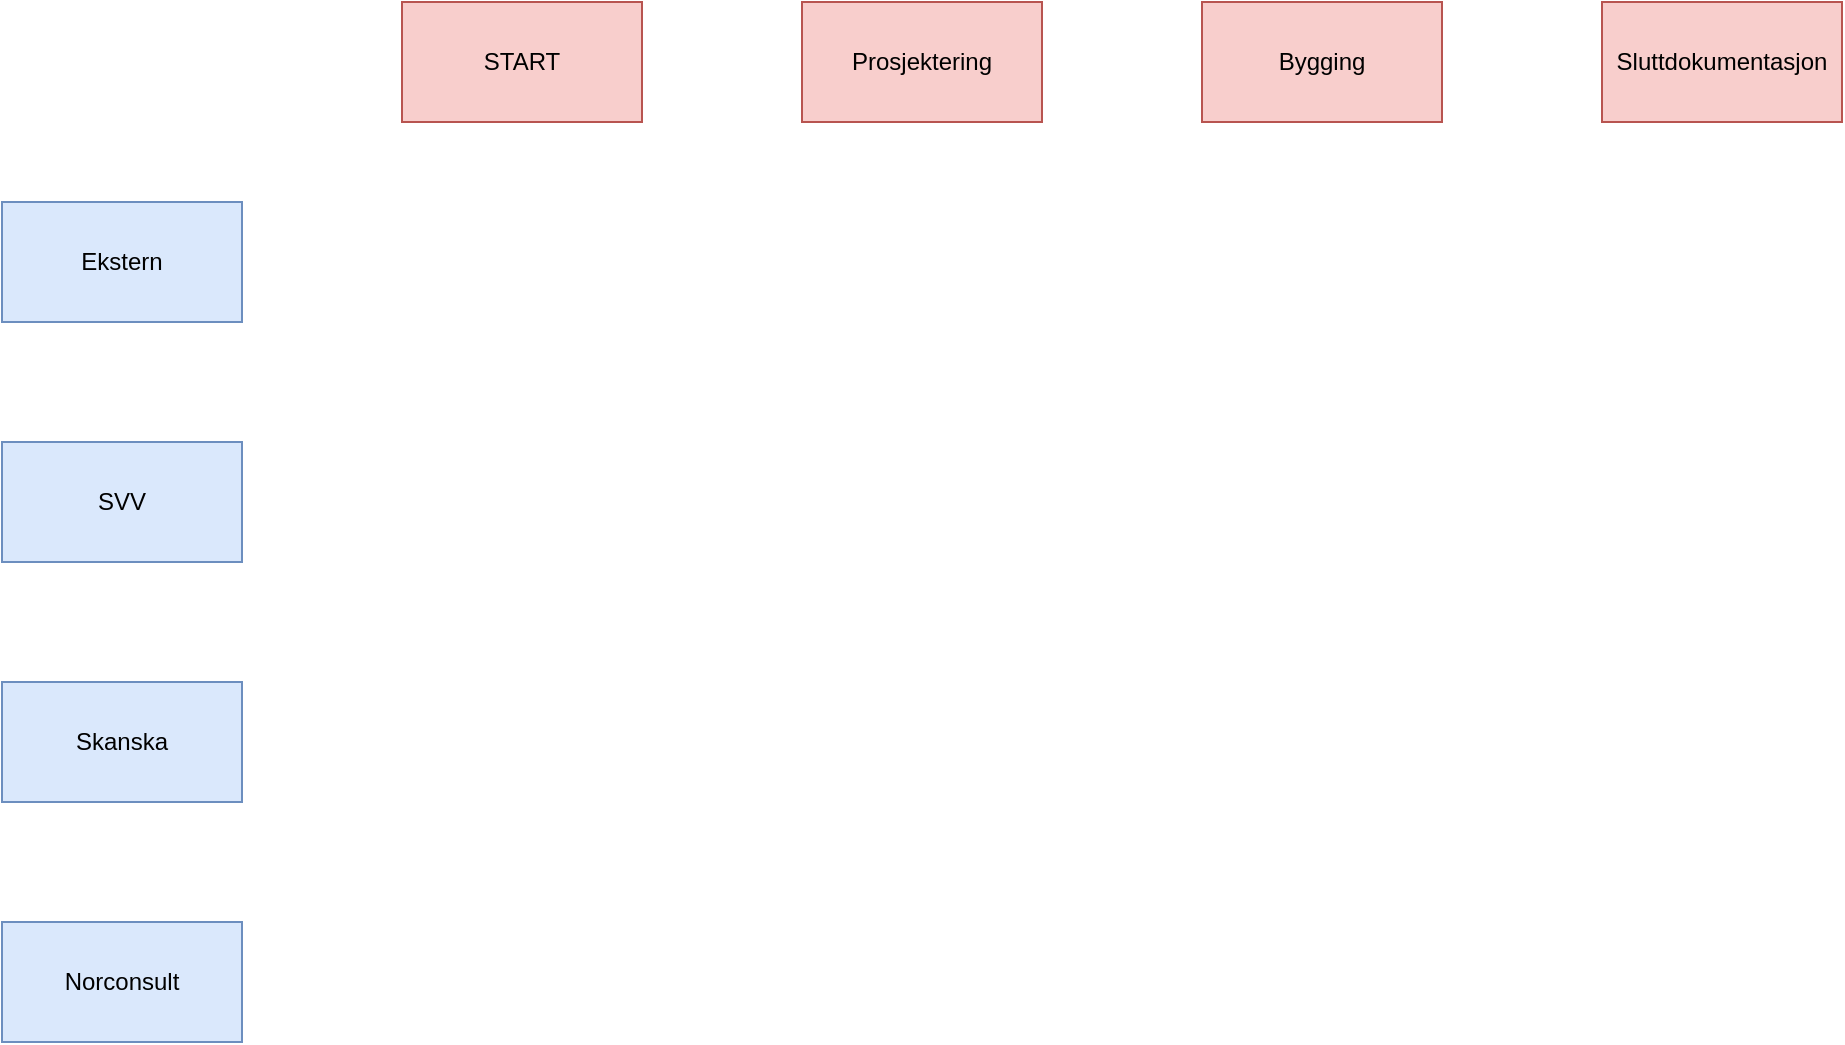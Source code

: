 <mxfile version="20.4.0" type="github" pages="10">
  <diagram id="Ruo-tTKNBb44V_dFxZur" name="Møte_2023-06-21">
    <mxGraphModel dx="1564" dy="2618" grid="1" gridSize="10" guides="1" tooltips="1" connect="1" arrows="1" fold="1" page="1" pageScale="1" pageWidth="827" pageHeight="1169" math="0" shadow="0">
      <root>
        <mxCell id="0" />
        <mxCell id="1" parent="0" />
        <mxCell id="DFwxCzpdshbgjMI3UpVI-1" value="Ekstern" style="rounded=0;whiteSpace=wrap;html=1;fillColor=#dae8fc;strokeColor=#6c8ebf;" vertex="1" parent="1">
          <mxGeometry x="80" y="160" width="120" height="60" as="geometry" />
        </mxCell>
        <mxCell id="DFwxCzpdshbgjMI3UpVI-2" value="SVV" style="rounded=0;whiteSpace=wrap;html=1;fillColor=#dae8fc;strokeColor=#6c8ebf;" vertex="1" parent="1">
          <mxGeometry x="80" y="280" width="120" height="60" as="geometry" />
        </mxCell>
        <mxCell id="DFwxCzpdshbgjMI3UpVI-3" value="Skanska" style="rounded=0;whiteSpace=wrap;html=1;fillColor=#dae8fc;strokeColor=#6c8ebf;" vertex="1" parent="1">
          <mxGeometry x="80" y="400" width="120" height="60" as="geometry" />
        </mxCell>
        <mxCell id="DFwxCzpdshbgjMI3UpVI-4" value="Norconsult" style="rounded=0;whiteSpace=wrap;html=1;fillColor=#dae8fc;strokeColor=#6c8ebf;" vertex="1" parent="1">
          <mxGeometry x="80" y="520" width="120" height="60" as="geometry" />
        </mxCell>
        <mxCell id="DFwxCzpdshbgjMI3UpVI-5" value="&lt;font color=&quot;#000000&quot;&gt;START&lt;/font&gt;" style="rounded=0;whiteSpace=wrap;html=1;fillColor=#f8cecc;strokeColor=#b85450;" vertex="1" parent="1">
          <mxGeometry x="280" y="60" width="120" height="60" as="geometry" />
        </mxCell>
        <mxCell id="DFwxCzpdshbgjMI3UpVI-6" value="&lt;font color=&quot;#000000&quot;&gt;Prosjektering&lt;/font&gt;" style="rounded=0;whiteSpace=wrap;html=1;fillColor=#f8cecc;strokeColor=#b85450;" vertex="1" parent="1">
          <mxGeometry x="480" y="60" width="120" height="60" as="geometry" />
        </mxCell>
        <mxCell id="DFwxCzpdshbgjMI3UpVI-7" value="&lt;font color=&quot;#000000&quot;&gt;Bygging&lt;/font&gt;" style="rounded=0;whiteSpace=wrap;html=1;fillColor=#f8cecc;strokeColor=#b85450;" vertex="1" parent="1">
          <mxGeometry x="680" y="60" width="120" height="60" as="geometry" />
        </mxCell>
        <mxCell id="DFwxCzpdshbgjMI3UpVI-8" value="&lt;font color=&quot;#000000&quot;&gt;Sluttdokumentasjon&lt;/font&gt;" style="rounded=0;whiteSpace=wrap;html=1;fillColor=#f8cecc;strokeColor=#b85450;" vertex="1" parent="1">
          <mxGeometry x="880" y="60" width="120" height="60" as="geometry" />
        </mxCell>
      </root>
    </mxGraphModel>
  </diagram>
  <diagram id="U85Tl0zGOLjwVDSW-sKf" name="PPM_Objekt">
    <mxGraphModel dx="2889" dy="5990" grid="1" gridSize="10" guides="1" tooltips="1" connect="1" arrows="1" fold="1" page="1" pageScale="1" pageWidth="827" pageHeight="1169" math="0" shadow="0">
      <root>
        <mxCell id="0" />
        <mxCell id="1" parent="0" />
        <mxCell id="9NSvMrOstXk4iF05Gr3z-11" value="Norconsult" style="swimlane;horizontal=0;whiteSpace=wrap;html=1;" parent="1" vertex="1">
          <mxGeometry x="-790" y="220" width="11890" height="1280" as="geometry" />
        </mxCell>
        <mxCell id="SJrA-TtuDRkzt01EFISS-26" value="Ansvarlig Fag" style="swimlane;horizontal=0;whiteSpace=wrap;html=1;" parent="9NSvMrOstXk4iF05Gr3z-11" vertex="1">
          <mxGeometry x="40" y="710" width="10820" height="330" as="geometry" />
        </mxCell>
        <mxCell id="9NSvMrOstXk4iF05Gr3z-5" value="" style="ellipse;whiteSpace=wrap;html=1;fillColor=#d5e8d4;gradientColor=#97d077;strokeColor=#82b366;" parent="SJrA-TtuDRkzt01EFISS-26" vertex="1">
          <mxGeometry x="63" y="90" width="40" height="40" as="geometry" />
        </mxCell>
        <mxCell id="SJrA-TtuDRkzt01EFISS-34" value="" style="rounded=0;whiteSpace=wrap;html=1;fillColor=#dae8fc;strokeColor=#6c8ebf;" parent="SJrA-TtuDRkzt01EFISS-26" vertex="1">
          <mxGeometry x="150" y="80" width="120" height="60" as="geometry" />
        </mxCell>
        <mxCell id="SJrA-TtuDRkzt01EFISS-39" style="edgeStyle=orthogonalEdgeStyle;rounded=0;orthogonalLoop=1;jettySize=auto;html=1;entryX=0;entryY=0.5;entryDx=0;entryDy=0;" parent="SJrA-TtuDRkzt01EFISS-26" source="SJrA-TtuDRkzt01EFISS-36" target="SJrA-TtuDRkzt01EFISS-37" edge="1">
          <mxGeometry relative="1" as="geometry" />
        </mxCell>
        <mxCell id="SJrA-TtuDRkzt01EFISS-40" value="JA" style="edgeLabel;html=1;align=center;verticalAlign=middle;resizable=0;points=[];" parent="SJrA-TtuDRkzt01EFISS-39" vertex="1" connectable="0">
          <mxGeometry x="-0.248" y="1" relative="1" as="geometry">
            <mxPoint as="offset" />
          </mxGeometry>
        </mxCell>
        <mxCell id="SJrA-TtuDRkzt01EFISS-36" value="&lt;font style=&quot;font-size: 10px;&quot;&gt;Etablert&lt;br&gt;konsept?&lt;/font&gt;" style="rhombus;whiteSpace=wrap;html=1;fillColor=#ffe6cc;strokeColor=#d79b00;" parent="SJrA-TtuDRkzt01EFISS-26" vertex="1">
          <mxGeometry x="370" y="70" width="80" height="80" as="geometry" />
        </mxCell>
        <mxCell id="SJrA-TtuDRkzt01EFISS-37" value="" style="rounded=0;whiteSpace=wrap;html=1;fillColor=#dae8fc;strokeColor=#6c8ebf;" parent="SJrA-TtuDRkzt01EFISS-26" vertex="1">
          <mxGeometry x="530" y="80" width="120" height="60" as="geometry" />
        </mxCell>
        <mxCell id="SJrA-TtuDRkzt01EFISS-46" style="edgeStyle=orthogonalEdgeStyle;rounded=0;orthogonalLoop=1;jettySize=auto;html=1;entryX=0;entryY=0.5;entryDx=0;entryDy=0;" parent="SJrA-TtuDRkzt01EFISS-26" source="SJrA-TtuDRkzt01EFISS-41" target="SJrA-TtuDRkzt01EFISS-45" edge="1">
          <mxGeometry relative="1" as="geometry" />
        </mxCell>
        <mxCell id="SJrA-TtuDRkzt01EFISS-57" value="JA" style="edgeLabel;html=1;align=center;verticalAlign=middle;resizable=0;points=[];" parent="SJrA-TtuDRkzt01EFISS-46" vertex="1" connectable="0">
          <mxGeometry x="-0.112" y="2" relative="1" as="geometry">
            <mxPoint x="-8" y="2" as="offset" />
          </mxGeometry>
        </mxCell>
        <mxCell id="SJrA-TtuDRkzt01EFISS-52" style="edgeStyle=orthogonalEdgeStyle;rounded=0;orthogonalLoop=1;jettySize=auto;html=1;entryX=0.5;entryY=1;entryDx=0;entryDy=0;" parent="SJrA-TtuDRkzt01EFISS-26" source="SJrA-TtuDRkzt01EFISS-41" target="SJrA-TtuDRkzt01EFISS-48" edge="1">
          <mxGeometry relative="1" as="geometry">
            <Array as="points">
              <mxPoint x="1350" y="210" />
              <mxPoint x="780" y="210" />
            </Array>
          </mxGeometry>
        </mxCell>
        <mxCell id="SJrA-TtuDRkzt01EFISS-53" value="NEI" style="edgeLabel;html=1;align=center;verticalAlign=middle;resizable=0;points=[];" parent="SJrA-TtuDRkzt01EFISS-52" vertex="1" connectable="0">
          <mxGeometry x="-0.73" y="-4" relative="1" as="geometry">
            <mxPoint x="35" y="-46" as="offset" />
          </mxGeometry>
        </mxCell>
        <mxCell id="SJrA-TtuDRkzt01EFISS-41" value="&lt;font style=&quot;font-size: 10px;&quot;&gt;Egenkontroll OK?&lt;/font&gt;" style="rhombus;whiteSpace=wrap;html=1;fillColor=#ffe6cc;strokeColor=#d79b00;" parent="SJrA-TtuDRkzt01EFISS-26" vertex="1">
          <mxGeometry x="1310" y="70" width="80" height="80" as="geometry" />
        </mxCell>
        <mxCell id="SJrA-TtuDRkzt01EFISS-54" style="edgeStyle=orthogonalEdgeStyle;rounded=0;orthogonalLoop=1;jettySize=auto;html=1;entryX=0.5;entryY=1;entryDx=0;entryDy=0;" parent="SJrA-TtuDRkzt01EFISS-26" source="SJrA-TtuDRkzt01EFISS-42" target="SJrA-TtuDRkzt01EFISS-48" edge="1">
          <mxGeometry relative="1" as="geometry">
            <Array as="points">
              <mxPoint x="1620" y="210" />
              <mxPoint x="780" y="210" />
            </Array>
          </mxGeometry>
        </mxCell>
        <mxCell id="SJrA-TtuDRkzt01EFISS-56" value="NEI" style="edgeLabel;html=1;align=center;verticalAlign=middle;resizable=0;points=[];" parent="SJrA-TtuDRkzt01EFISS-54" vertex="1" connectable="0">
          <mxGeometry x="-0.965" y="-2" relative="1" as="geometry">
            <mxPoint x="2" y="-7" as="offset" />
          </mxGeometry>
        </mxCell>
        <mxCell id="SJrA-TtuDRkzt01EFISS-184" style="edgeStyle=orthogonalEdgeStyle;rounded=0;orthogonalLoop=1;jettySize=auto;html=1;entryX=0;entryY=0.5;entryDx=0;entryDy=0;" parent="SJrA-TtuDRkzt01EFISS-26" source="SJrA-TtuDRkzt01EFISS-42" target="SJrA-TtuDRkzt01EFISS-174" edge="1">
          <mxGeometry relative="1" as="geometry">
            <mxPoint x="1770" y="190" as="targetPoint" />
            <Array as="points">
              <mxPoint x="1790" y="110" />
              <mxPoint x="1790" y="110" />
            </Array>
          </mxGeometry>
        </mxCell>
        <mxCell id="SJrA-TtuDRkzt01EFISS-42" value="&lt;font style=&quot;font-size: 10px;&quot;&gt;Fagkontroll&lt;br&gt;OK?&lt;/font&gt;" style="rhombus;whiteSpace=wrap;html=1;fillColor=#ffe6cc;strokeColor=#d79b00;" parent="SJrA-TtuDRkzt01EFISS-26" vertex="1">
          <mxGeometry x="1580" y="70" width="80" height="80" as="geometry" />
        </mxCell>
        <mxCell id="SJrA-TtuDRkzt01EFISS-44" style="edgeStyle=orthogonalEdgeStyle;rounded=0;orthogonalLoop=1;jettySize=auto;html=1;entryX=0;entryY=0.5;entryDx=0;entryDy=0;" parent="SJrA-TtuDRkzt01EFISS-26" source="SJrA-TtuDRkzt01EFISS-43" target="SJrA-TtuDRkzt01EFISS-41" edge="1">
          <mxGeometry relative="1" as="geometry" />
        </mxCell>
        <mxCell id="SJrA-TtuDRkzt01EFISS-47" value="" style="edgeStyle=orthogonalEdgeStyle;rounded=0;orthogonalLoop=1;jettySize=auto;html=1;" parent="SJrA-TtuDRkzt01EFISS-26" source="SJrA-TtuDRkzt01EFISS-45" target="SJrA-TtuDRkzt01EFISS-42" edge="1">
          <mxGeometry relative="1" as="geometry" />
        </mxCell>
        <mxCell id="SJrA-TtuDRkzt01EFISS-50" value="" style="edgeStyle=orthogonalEdgeStyle;rounded=0;orthogonalLoop=1;jettySize=auto;html=1;" parent="SJrA-TtuDRkzt01EFISS-26" source="SJrA-TtuDRkzt01EFISS-48" target="SJrA-TtuDRkzt01EFISS-49" edge="1">
          <mxGeometry relative="1" as="geometry" />
        </mxCell>
        <mxCell id="SJrA-TtuDRkzt01EFISS-48" value="" style="rounded=0;whiteSpace=wrap;html=1;fillColor=#dae8fc;strokeColor=#6c8ebf;" parent="SJrA-TtuDRkzt01EFISS-26" vertex="1">
          <mxGeometry x="720" y="80" width="120" height="60" as="geometry" />
        </mxCell>
        <mxCell id="SJrA-TtuDRkzt01EFISS-51" value="" style="edgeStyle=orthogonalEdgeStyle;rounded=0;orthogonalLoop=1;jettySize=auto;html=1;" parent="SJrA-TtuDRkzt01EFISS-26" source="SJrA-TtuDRkzt01EFISS-49" target="SJrA-TtuDRkzt01EFISS-43" edge="1">
          <mxGeometry relative="1" as="geometry" />
        </mxCell>
        <mxCell id="SJrA-TtuDRkzt01EFISS-59" value="JA" style="edgeLabel;html=1;align=center;verticalAlign=middle;resizable=0;points=[];" parent="SJrA-TtuDRkzt01EFISS-51" vertex="1" connectable="0">
          <mxGeometry x="-0.295" y="1" relative="1" as="geometry">
            <mxPoint x="-25" y="1" as="offset" />
          </mxGeometry>
        </mxCell>
        <mxCell id="SJrA-TtuDRkzt01EFISS-49" value="&lt;font style=&quot;font-size: 10px;&quot;&gt;Prosjektering/&lt;br&gt;dokumentering&amp;nbsp;&lt;br&gt;ferdig?&lt;/font&gt;" style="rhombus;whiteSpace=wrap;html=1;fillColor=#ffe6cc;strokeColor=#d79b00;" parent="SJrA-TtuDRkzt01EFISS-26" vertex="1">
          <mxGeometry x="940" y="60" width="110" height="100" as="geometry" />
        </mxCell>
        <mxCell id="SJrA-TtuDRkzt01EFISS-114" value="" style="group" parent="SJrA-TtuDRkzt01EFISS-26" vertex="1" connectable="0">
          <mxGeometry x="1150" y="80" width="120" height="80" as="geometry" />
        </mxCell>
        <mxCell id="SJrA-TtuDRkzt01EFISS-43" value="Utfører egenkontroll" style="rounded=0;whiteSpace=wrap;html=1;fillColor=#dae8fc;strokeColor=#6c8ebf;" parent="SJrA-TtuDRkzt01EFISS-114" vertex="1">
          <mxGeometry width="120" height="60" as="geometry" />
        </mxCell>
        <mxCell id="SJrA-TtuDRkzt01EFISS-112" value="1d" style="rounded=0;whiteSpace=wrap;html=1;" parent="SJrA-TtuDRkzt01EFISS-114" vertex="1">
          <mxGeometry y="60" width="120" height="20" as="geometry" />
        </mxCell>
        <mxCell id="SJrA-TtuDRkzt01EFISS-115" value="" style="group" parent="SJrA-TtuDRkzt01EFISS-26" vertex="1" connectable="0">
          <mxGeometry x="1430" y="80" width="120" height="80" as="geometry" />
        </mxCell>
        <mxCell id="SJrA-TtuDRkzt01EFISS-45" value="Utfører fagkontroll" style="rounded=0;whiteSpace=wrap;html=1;fillColor=#dae8fc;strokeColor=#6c8ebf;" parent="SJrA-TtuDRkzt01EFISS-115" vertex="1">
          <mxGeometry width="120" height="60" as="geometry" />
        </mxCell>
        <mxCell id="SJrA-TtuDRkzt01EFISS-113" value="3d" style="rounded=0;whiteSpace=wrap;html=1;" parent="SJrA-TtuDRkzt01EFISS-115" vertex="1">
          <mxGeometry y="60" width="120" height="20" as="geometry" />
        </mxCell>
        <UserObject label="" link="data:page/id,CBUD0gto8GgpNVZvc2ag" id="SJrA-TtuDRkzt01EFISS-173">
          <mxCell style="group" parent="SJrA-TtuDRkzt01EFISS-26" vertex="1" connectable="0">
            <mxGeometry x="1790" y="70" width="120" height="100" as="geometry" />
          </mxCell>
        </UserObject>
        <UserObject label="TFK&lt;br&gt;Konsept" link="data:page/id,CBUD0gto8GgpNVZvc2ag" id="SJrA-TtuDRkzt01EFISS-174">
          <mxCell style="shape=step;perimeter=stepPerimeter;whiteSpace=wrap;html=1;fixedSize=1;fillColor=#fff2cc;strokeColor=#d6b656;" parent="SJrA-TtuDRkzt01EFISS-173" vertex="1">
            <mxGeometry width="120" height="80" as="geometry" />
          </mxCell>
        </UserObject>
        <mxCell id="SJrA-TtuDRkzt01EFISS-175" value="2d" style="rounded=0;whiteSpace=wrap;html=1;" parent="SJrA-TtuDRkzt01EFISS-173" vertex="1">
          <mxGeometry y="80" width="100" height="20" as="geometry" />
        </mxCell>
        <mxCell id="SJrA-TtuDRkzt01EFISS-27" value="Ansvarlig Prosjektering" style="swimlane;horizontal=0;whiteSpace=wrap;html=1;" parent="9NSvMrOstXk4iF05Gr3z-11" vertex="1">
          <mxGeometry x="40" y="440" width="10800" height="260" as="geometry" />
        </mxCell>
        <UserObject label="&lt;span style=&quot;font-size: 10px;&quot;&gt;TFK&lt;br&gt;&lt;/span&gt;godkjent?" link="data:page/id,7dAZ2TkDWXQHPHGU9_BJ" id="SJrA-TtuDRkzt01EFISS-89">
          <mxCell style="rhombus;whiteSpace=wrap;html=1;fillColor=#ffe6cc;strokeColor=#d79b00;" parent="SJrA-TtuDRkzt01EFISS-27" vertex="1">
            <mxGeometry x="1980" y="80" width="80" height="80" as="geometry" />
          </mxCell>
        </UserObject>
        <UserObject label="" link="data:page/id,CBUD0gto8GgpNVZvc2ag" id="SJrA-TtuDRkzt01EFISS-176">
          <mxCell style="group" parent="SJrA-TtuDRkzt01EFISS-27" vertex="1" connectable="0">
            <mxGeometry x="1790" y="80" width="120" height="100" as="geometry" />
          </mxCell>
        </UserObject>
        <UserObject label="TFK&lt;br&gt;Konsept" link="data:page/id,CBUD0gto8GgpNVZvc2ag" id="SJrA-TtuDRkzt01EFISS-177">
          <mxCell style="shape=step;perimeter=stepPerimeter;whiteSpace=wrap;html=1;fixedSize=1;fillColor=#fff2cc;strokeColor=#d6b656;" parent="SJrA-TtuDRkzt01EFISS-176" vertex="1">
            <mxGeometry width="120" height="80" as="geometry" />
          </mxCell>
        </UserObject>
        <mxCell id="SJrA-TtuDRkzt01EFISS-178" value="2d" style="rounded=0;whiteSpace=wrap;html=1;" parent="SJrA-TtuDRkzt01EFISS-176" vertex="1">
          <mxGeometry y="80" width="100" height="20" as="geometry" />
        </mxCell>
        <mxCell id="SJrA-TtuDRkzt01EFISS-187" style="edgeStyle=orthogonalEdgeStyle;rounded=0;orthogonalLoop=1;jettySize=auto;html=1;entryX=0;entryY=0.5;entryDx=0;entryDy=0;" parent="SJrA-TtuDRkzt01EFISS-27" source="SJrA-TtuDRkzt01EFISS-177" target="SJrA-TtuDRkzt01EFISS-89" edge="1">
          <mxGeometry relative="1" as="geometry" />
        </mxCell>
        <mxCell id="SJrA-TtuDRkzt01EFISS-28" value="Ansvarlig BIM/Digital" style="swimlane;horizontal=0;whiteSpace=wrap;html=1;" parent="9NSvMrOstXk4iF05Gr3z-11" vertex="1">
          <mxGeometry x="40" y="230" width="10800" height="200" as="geometry" />
        </mxCell>
        <mxCell id="ItUKOJ5ULZ2weQoLg3ly-1" value="&lt;span style=&quot;font-size: 10px;&quot;&gt;Klar for&lt;br&gt;bygging?&lt;/span&gt;" style="rhombus;whiteSpace=wrap;html=1;fillColor=#ffe6cc;strokeColor=#d79b00;" parent="SJrA-TtuDRkzt01EFISS-28" vertex="1">
          <mxGeometry x="9120" y="60" width="80" height="80" as="geometry" />
        </mxCell>
        <mxCell id="SJrA-TtuDRkzt01EFISS-30" value="Andre Fag" style="swimlane;horizontal=0;whiteSpace=wrap;html=1;" parent="9NSvMrOstXk4iF05Gr3z-11" vertex="1">
          <mxGeometry x="40" y="1050" width="10830" height="200" as="geometry" />
        </mxCell>
        <UserObject label="" link="data:page/id,CBUD0gto8GgpNVZvc2ag" id="SJrA-TtuDRkzt01EFISS-158">
          <mxCell style="group" parent="SJrA-TtuDRkzt01EFISS-30" vertex="1" connectable="0">
            <mxGeometry x="1790" y="60" width="120" height="100" as="geometry" />
          </mxCell>
        </UserObject>
        <UserObject label="TFK&lt;br&gt;Konsept" link="data:page/id,CBUD0gto8GgpNVZvc2ag" id="SJrA-TtuDRkzt01EFISS-155">
          <mxCell style="shape=step;perimeter=stepPerimeter;whiteSpace=wrap;html=1;fixedSize=1;fillColor=#fff2cc;strokeColor=#d6b656;" parent="SJrA-TtuDRkzt01EFISS-158" vertex="1">
            <mxGeometry width="120" height="80" as="geometry" />
          </mxCell>
        </UserObject>
        <mxCell id="SJrA-TtuDRkzt01EFISS-157" value="2d" style="rounded=0;whiteSpace=wrap;html=1;" parent="SJrA-TtuDRkzt01EFISS-158" vertex="1">
          <mxGeometry y="80" width="100" height="20" as="geometry" />
        </mxCell>
        <mxCell id="SJrA-TtuDRkzt01EFISS-32" value="Ansvarlig Dokumentkontroller" style="swimlane;horizontal=0;whiteSpace=wrap;html=1;" parent="9NSvMrOstXk4iF05Gr3z-11" vertex="1">
          <mxGeometry x="40" y="20" width="10800" height="200" as="geometry" />
        </mxCell>
        <mxCell id="SJrA-TtuDRkzt01EFISS-185" style="edgeStyle=orthogonalEdgeStyle;rounded=0;orthogonalLoop=1;jettySize=auto;html=1;entryX=0;entryY=0.5;entryDx=0;entryDy=0;" parent="9NSvMrOstXk4iF05Gr3z-11" source="SJrA-TtuDRkzt01EFISS-42" target="SJrA-TtuDRkzt01EFISS-177" edge="1">
          <mxGeometry relative="1" as="geometry">
            <Array as="points">
              <mxPoint x="1760" y="820" />
              <mxPoint x="1760" y="560" />
            </Array>
          </mxGeometry>
        </mxCell>
        <mxCell id="SJrA-TtuDRkzt01EFISS-186" style="edgeStyle=orthogonalEdgeStyle;rounded=0;orthogonalLoop=1;jettySize=auto;html=1;entryX=0;entryY=0.5;entryDx=0;entryDy=0;" parent="9NSvMrOstXk4iF05Gr3z-11" source="SJrA-TtuDRkzt01EFISS-42" target="SJrA-TtuDRkzt01EFISS-155" edge="1">
          <mxGeometry relative="1" as="geometry">
            <Array as="points">
              <mxPoint x="1760" y="820" />
              <mxPoint x="1760" y="1140" />
            </Array>
          </mxGeometry>
        </mxCell>
        <mxCell id="9NSvMrOstXk4iF05Gr3z-12" value="Skanska" style="swimlane;horizontal=0;whiteSpace=wrap;html=1;" parent="1" vertex="1">
          <mxGeometry x="-790" y="-310" width="3980" height="520" as="geometry" />
        </mxCell>
        <mxCell id="SJrA-TtuDRkzt01EFISS-33" value="Ansvarlig Byggeleder" style="swimlane;horizontal=0;whiteSpace=wrap;html=1;" parent="9NSvMrOstXk4iF05Gr3z-12" vertex="1">
          <mxGeometry x="40" y="110" width="2990" height="200" as="geometry" />
        </mxCell>
        <UserObject label="TFK&lt;br&gt;Konsept" link="data:page/id,CBUD0gto8GgpNVZvc2ag" id="SJrA-TtuDRkzt01EFISS-180">
          <mxCell style="shape=step;perimeter=stepPerimeter;whiteSpace=wrap;html=1;fixedSize=1;fillColor=#fff2cc;strokeColor=#d6b656;" parent="SJrA-TtuDRkzt01EFISS-33" vertex="1">
            <mxGeometry x="1760" y="40" width="120" height="80" as="geometry" />
          </mxCell>
        </UserObject>
        <mxCell id="SJrA-TtuDRkzt01EFISS-181" value="2d" style="rounded=0;whiteSpace=wrap;html=1;" parent="SJrA-TtuDRkzt01EFISS-33" vertex="1">
          <mxGeometry x="1760" y="120" width="100" height="20" as="geometry" />
        </mxCell>
        <mxCell id="9NSvMrOstXk4iF05Gr3z-13" value="Statens Vegvesen" style="swimlane;horizontal=0;whiteSpace=wrap;html=1;" parent="1" vertex="1">
          <mxGeometry x="-790" y="-840" width="3980" height="520" as="geometry" />
        </mxCell>
        <mxCell id="SJrA-TtuDRkzt01EFISS-6" value="MMI" style="swimlane;horizontal=0;whiteSpace=wrap;html=1;fillColor=#b0e3e6;strokeColor=#0e8088;" parent="1" vertex="1">
          <mxGeometry x="-790" y="1960" width="11860" height="200" as="geometry" />
        </mxCell>
        <mxCell id="SJrA-TtuDRkzt01EFISS-4" value="MMI425&lt;br&gt;Etablert/utført" style="shape=parallelogram;perimeter=parallelogramPerimeter;whiteSpace=wrap;html=1;fixedSize=1;fillColor=#4baa5a;strokeColor=#9673a6;" parent="SJrA-TtuDRkzt01EFISS-6" vertex="1">
          <mxGeometry x="9961" y="70" width="143" height="60" as="geometry" />
        </mxCell>
        <mxCell id="SJrA-TtuDRkzt01EFISS-7" value="MMI400&lt;br&gt;Arbeidsgrunnlag" style="shape=parallelogram;perimeter=parallelogramPerimeter;whiteSpace=wrap;html=1;fixedSize=1;fillColor=#378246;strokeColor=#9673a6;" parent="SJrA-TtuDRkzt01EFISS-6" vertex="1">
          <mxGeometry x="9240" y="70" width="143" height="60" as="geometry" />
        </mxCell>
        <mxCell id="SJrA-TtuDRkzt01EFISS-8" value="MMI450&lt;br&gt;Kontrollert utførelse" style="shape=parallelogram;perimeter=parallelogramPerimeter;whiteSpace=wrap;html=1;fixedSize=1;fillColor=#9AD6A5;strokeColor=#9673a6;" parent="SJrA-TtuDRkzt01EFISS-6" vertex="1">
          <mxGeometry x="10141" y="70" width="150" height="60" as="geometry" />
        </mxCell>
        <mxCell id="SJrA-TtuDRkzt01EFISS-11" value="MMI475&lt;br&gt;Godkjent utførelse" style="shape=parallelogram;perimeter=parallelogramPerimeter;whiteSpace=wrap;html=1;fixedSize=1;fillColor=#9ad6a4;strokeColor=#9673a6;" parent="SJrA-TtuDRkzt01EFISS-6" vertex="1">
          <mxGeometry x="10321" y="70" width="150" height="60" as="geometry" />
        </mxCell>
        <mxCell id="SJrA-TtuDRkzt01EFISS-12" value="MMI500&lt;br&gt;Som bygget" style="shape=parallelogram;perimeter=parallelogramPerimeter;whiteSpace=wrap;html=1;fixedSize=1;fillColor=#1d46ae;strokeColor=#9673a6;" parent="SJrA-TtuDRkzt01EFISS-6" vertex="1">
          <mxGeometry x="10501" y="70" width="150" height="60" as="geometry" />
        </mxCell>
        <mxCell id="SJrA-TtuDRkzt01EFISS-13" value="MMI600&lt;br&gt;(I drift)" style="shape=parallelogram;perimeter=parallelogramPerimeter;whiteSpace=wrap;html=1;fixedSize=1;fillColor=#9b00cd;strokeColor=default;shadow=0;rounded=0;gradientColor=none;fillStyle=auto;" parent="SJrA-TtuDRkzt01EFISS-6" vertex="1">
          <mxGeometry x="10681" y="70" width="150" height="60" as="geometry" />
        </mxCell>
        <mxCell id="SJrA-TtuDRkzt01EFISS-14" value="MMI375&lt;br&gt;Detaljert løsning&lt;br&gt;for anbud/bestilling/&lt;br&gt;prefab" style="shape=parallelogram;perimeter=parallelogramPerimeter;whiteSpace=wrap;html=1;fixedSize=1;fillColor=#9b9632;strokeColor=#9673a6;" parent="SJrA-TtuDRkzt01EFISS-6" vertex="1">
          <mxGeometry x="4402" y="70" width="143" height="60" as="geometry" />
        </mxCell>
        <mxCell id="SJrA-TtuDRkzt01EFISS-15" value="MMI350&lt;br&gt;Tverrfaglig kontrollert&lt;br&gt;detaljert løsning" style="shape=parallelogram;perimeter=parallelogramPerimeter;whiteSpace=wrap;html=1;fixedSize=1;fillColor=#b9af3c;strokeColor=#9673a6;" parent="SJrA-TtuDRkzt01EFISS-6" vertex="1">
          <mxGeometry x="4242" y="70" width="143" height="60" as="geometry" />
        </mxCell>
        <mxCell id="SJrA-TtuDRkzt01EFISS-16" value="MMI325&lt;br&gt;Tverrfaglig kontrollert&lt;br&gt;detaljert løsning" style="shape=parallelogram;perimeter=parallelogramPerimeter;whiteSpace=wrap;html=1;fixedSize=1;fillColor=#d7cd41;strokeColor=#9673a6;" parent="SJrA-TtuDRkzt01EFISS-6" vertex="1">
          <mxGeometry x="4092" y="70" width="143" height="60" as="geometry" />
        </mxCell>
        <mxCell id="SJrA-TtuDRkzt01EFISS-17" value="MMI300&lt;br&gt;Tverrfaglig kontrollert&lt;br&gt;detaljert løsning" style="shape=parallelogram;perimeter=parallelogramPerimeter;whiteSpace=wrap;html=1;fixedSize=1;fillColor=#FAF050;strokeColor=#9673a6;" parent="SJrA-TtuDRkzt01EFISS-6" vertex="1">
          <mxGeometry x="3932" y="70" width="143" height="60" as="geometry" />
        </mxCell>
        <mxCell id="SJrA-TtuDRkzt01EFISS-18" value="MMI275&lt;br&gt;Valgt prinsipielle&lt;br&gt;løsninger" style="shape=parallelogram;perimeter=parallelogramPerimeter;whiteSpace=wrap;html=1;fixedSize=1;fillColor=#F5E6D7;strokeColor=#9673a6;" parent="SJrA-TtuDRkzt01EFISS-6" vertex="1">
          <mxGeometry x="3772" y="70" width="143" height="60" as="geometry" />
        </mxCell>
        <mxCell id="SJrA-TtuDRkzt01EFISS-19" value="MMI250&lt;br&gt;Tverrfaglig kontrollert&lt;br&gt;prinsipielle løsninger" style="shape=parallelogram;perimeter=parallelogramPerimeter;whiteSpace=wrap;html=1;fixedSize=1;fillColor=#F0C88C;strokeColor=#9673a6;" parent="SJrA-TtuDRkzt01EFISS-6" vertex="1">
          <mxGeometry x="3629" y="70" width="143" height="60" as="geometry" />
        </mxCell>
        <mxCell id="SJrA-TtuDRkzt01EFISS-20" value="MMI225&lt;br&gt;Etablert prinsipielle løsninger" style="shape=parallelogram;perimeter=parallelogramPerimeter;whiteSpace=wrap;html=1;fixedSize=1;fillColor=#EBAF64;strokeColor=#9673a6;" parent="SJrA-TtuDRkzt01EFISS-6" vertex="1">
          <mxGeometry x="3486" y="70" width="143" height="60" as="geometry" />
        </mxCell>
        <mxCell id="SJrA-TtuDRkzt01EFISS-21" value="MMI200&lt;br&gt;Ferdig konsept" style="shape=parallelogram;perimeter=parallelogramPerimeter;whiteSpace=wrap;html=1;fixedSize=1;fillColor=#e69637;strokeColor=#9673a6;" parent="SJrA-TtuDRkzt01EFISS-6" vertex="1">
          <mxGeometry x="3343" y="70" width="143" height="60" as="geometry" />
        </mxCell>
        <mxCell id="SJrA-TtuDRkzt01EFISS-22" value="MMI175&lt;br&gt;Valgt konsept" style="shape=parallelogram;perimeter=parallelogramPerimeter;whiteSpace=wrap;html=1;fixedSize=1;fillColor=#e69637;strokeColor=#9673a6;" parent="SJrA-TtuDRkzt01EFISS-6" vertex="1">
          <mxGeometry x="3193" y="70" width="143" height="60" as="geometry" />
        </mxCell>
        <mxCell id="SJrA-TtuDRkzt01EFISS-23" value="MMI150&lt;br&gt;Tverrfaglig kontrollert konsept" style="shape=parallelogram;perimeter=parallelogramPerimeter;whiteSpace=wrap;html=1;fixedSize=1;fillColor=#e69637;strokeColor=#9673a6;" parent="SJrA-TtuDRkzt01EFISS-6" vertex="1">
          <mxGeometry x="3050" y="70" width="143" height="60" as="geometry" />
        </mxCell>
        <mxCell id="SJrA-TtuDRkzt01EFISS-24" value="MMI125&lt;br&gt;Etablert konsept" style="shape=parallelogram;perimeter=parallelogramPerimeter;whiteSpace=wrap;html=1;fixedSize=1;fillColor=#e69637;strokeColor=#9673a6;" parent="SJrA-TtuDRkzt01EFISS-6" vertex="1">
          <mxGeometry x="1660" y="90" width="143" height="60" as="geometry" />
        </mxCell>
        <mxCell id="SJrA-TtuDRkzt01EFISS-25" value="MMI100&lt;br&gt;Grunnlags&lt;br&gt;-informasjon" style="shape=parallelogram;perimeter=parallelogramPerimeter;whiteSpace=wrap;html=1;fixedSize=1;fillColor=#e69637;strokeColor=#9673a6;" parent="SJrA-TtuDRkzt01EFISS-6" vertex="1">
          <mxGeometry x="190" y="70" width="143" height="60" as="geometry" />
        </mxCell>
        <mxCell id="SJrA-TtuDRkzt01EFISS-35" value="Eksterne Aktører" style="swimlane;horizontal=0;whiteSpace=wrap;html=1;" parent="1" vertex="1">
          <mxGeometry x="-790" y="-1370" width="3980" height="520" as="geometry" />
        </mxCell>
        <mxCell id="SJrA-TtuDRkzt01EFISS-83" value="Trimble Connect" style="swimlane;horizontal=0;whiteSpace=wrap;html=1;" parent="1" vertex="1">
          <mxGeometry x="-790" y="-2710" width="3980" height="520" as="geometry" />
        </mxCell>
        <mxCell id="SJrA-TtuDRkzt01EFISS-84" value="SharePoint" style="swimlane;horizontal=0;whiteSpace=wrap;html=1;" parent="1" vertex="1">
          <mxGeometry x="-790" y="-3250" width="3980" height="520" as="geometry" />
        </mxCell>
        <mxCell id="SJrA-TtuDRkzt01EFISS-86" value="Lokal Lagring" style="swimlane;horizontal=0;whiteSpace=wrap;html=1;" parent="1" vertex="1">
          <mxGeometry x="-790" y="-3790" width="3980" height="520" as="geometry" />
        </mxCell>
        <mxCell id="SJrA-TtuDRkzt01EFISS-87" value="Monday.com" style="swimlane;horizontal=0;whiteSpace=wrap;html=1;" parent="1" vertex="1">
          <mxGeometry x="-790" y="-2170" width="3980" height="520" as="geometry" />
        </mxCell>
        <mxCell id="SJrA-TtuDRkzt01EFISS-128" style="edgeStyle=orthogonalEdgeStyle;rounded=0;orthogonalLoop=1;jettySize=auto;html=1;entryX=0.5;entryY=0;entryDx=0;entryDy=0;dashed=1;" parent="1" source="SJrA-TtuDRkzt01EFISS-42" target="SJrA-TtuDRkzt01EFISS-24" edge="1">
          <mxGeometry relative="1" as="geometry">
            <Array as="points">
              <mxPoint x="940" y="1040" />
              <mxPoint x="940" y="1345" />
              <mxPoint x="941" y="1345" />
            </Array>
          </mxGeometry>
        </mxCell>
        <mxCell id="SJrA-TtuDRkzt01EFISS-129" value="JA" style="edgeLabel;html=1;align=center;verticalAlign=middle;resizable=0;points=[];" parent="SJrA-TtuDRkzt01EFISS-128" vertex="1" connectable="0">
          <mxGeometry x="-0.964" relative="1" as="geometry">
            <mxPoint as="offset" />
          </mxGeometry>
        </mxCell>
        <mxCell id="SJrA-TtuDRkzt01EFISS-136" value="ICE" style="swimlane;horizontal=0;whiteSpace=wrap;html=1;fillColor=#fff2cc;strokeColor=#d6b656;" parent="1" vertex="1">
          <mxGeometry x="-790" y="1520" width="6260" height="200" as="geometry" />
        </mxCell>
        <mxCell id="ItUKOJ5ULZ2weQoLg3ly-2" style="edgeStyle=orthogonalEdgeStyle;rounded=0;orthogonalLoop=1;jettySize=auto;html=1;entryX=0.5;entryY=0;entryDx=0;entryDy=0;dashed=1;" parent="1" edge="1">
          <mxGeometry relative="1" as="geometry">
            <mxPoint x="8450" y="550" as="sourcePoint" />
            <mxPoint x="8521.5" y="2030" as="targetPoint" />
            <Array as="points">
              <mxPoint x="8520" y="550" />
              <mxPoint x="8520" y="1270" />
              <mxPoint x="8522" y="1270" />
            </Array>
          </mxGeometry>
        </mxCell>
      </root>
    </mxGraphModel>
  </diagram>
  <diagram id="qVO3Ni6fqKTWogBHPnrm" name="Main">
    <mxGraphModel dx="2358" dy="1481" grid="1" gridSize="10" guides="1" tooltips="1" connect="1" arrows="1" fold="1" page="1" pageScale="1" pageWidth="827" pageHeight="1169" math="0" shadow="0">
      <root>
        <mxCell id="0" />
        <mxCell id="1" parent="0" />
      </root>
    </mxGraphModel>
  </diagram>
  <diagram id="zfPuU6d7O3pm1Su8_oKs" name="Fremdriftsplan">
    <mxGraphModel dx="2358" dy="1481" grid="1" gridSize="10" guides="1" tooltips="1" connect="1" arrows="1" fold="1" page="1" pageScale="1" pageWidth="827" pageHeight="1169" math="0" shadow="0">
      <root>
        <mxCell id="0" />
        <mxCell id="1" parent="0" />
        <mxCell id="D3K2LMp3ECeB5q6hBuVG-5" style="edgeStyle=orthogonalEdgeStyle;rounded=0;orthogonalLoop=1;jettySize=auto;html=1;entryX=0;entryY=0.5;entryDx=0;entryDy=0;" parent="1" source="D3K2LMp3ECeB5q6hBuVG-2" target="D3K2LMp3ECeB5q6hBuVG-3" edge="1">
          <mxGeometry relative="1" as="geometry" />
        </mxCell>
        <mxCell id="D3K2LMp3ECeB5q6hBuVG-6" style="edgeStyle=orthogonalEdgeStyle;rounded=0;orthogonalLoop=1;jettySize=auto;html=1;entryX=0.5;entryY=0;entryDx=0;entryDy=0;exitX=0.5;exitY=1;exitDx=0;exitDy=0;" parent="1" source="D3K2LMp3ECeB5q6hBuVG-2" target="D3K2LMp3ECeB5q6hBuVG-4" edge="1">
          <mxGeometry relative="1" as="geometry" />
        </mxCell>
        <mxCell id="D3K2LMp3ECeB5q6hBuVG-2" value="" style="rounded=0;whiteSpace=wrap;html=1;fillColor=#ffcc99;strokeColor=#36393d;" parent="1" vertex="1">
          <mxGeometry x="520" y="340" width="120" height="60" as="geometry" />
        </mxCell>
        <mxCell id="D3K2LMp3ECeB5q6hBuVG-3" value="" style="rounded=1;whiteSpace=wrap;html=1;" parent="1" vertex="1">
          <mxGeometry x="880" y="340" width="120" height="60" as="geometry" />
        </mxCell>
        <mxCell id="D3K2LMp3ECeB5q6hBuVG-4" value="" style="rounded=1;whiteSpace=wrap;html=1;fillColor=#ffff88;strokeColor=#36393d;" parent="1" vertex="1">
          <mxGeometry x="760" y="600" width="120" height="60" as="geometry" />
        </mxCell>
        <mxCell id="Il6WiehJGu0nSCJ_bwlv-1" value="Norconsult" style="swimlane;horizontal=0;whiteSpace=wrap;html=1;" parent="1" vertex="1">
          <mxGeometry x="140" y="755" width="200" height="200" as="geometry" />
        </mxCell>
        <mxCell id="Il6WiehJGu0nSCJ_bwlv-2" value="Skanska" style="swimlane;horizontal=0;whiteSpace=wrap;html=1;" parent="1" vertex="1">
          <mxGeometry x="140" y="555" width="200" height="200" as="geometry" />
        </mxCell>
        <mxCell id="Il6WiehJGu0nSCJ_bwlv-3" value="Statens Vegvesen" style="swimlane;horizontal=0;whiteSpace=wrap;html=1;" parent="1" vertex="1">
          <mxGeometry x="140" y="355" width="200" height="200" as="geometry" />
        </mxCell>
        <mxCell id="Il6WiehJGu0nSCJ_bwlv-4" value="NVDB" style="swimlane;horizontal=0;whiteSpace=wrap;html=1;" parent="1" vertex="1">
          <mxGeometry x="140" y="155" width="200" height="200" as="geometry" />
        </mxCell>
        <mxCell id="Il6WiehJGu0nSCJ_bwlv-10" value="" style="group" parent="1" vertex="1" connectable="0">
          <mxGeometry x="40" y="1010" width="440" height="150" as="geometry" />
        </mxCell>
        <mxCell id="Il6WiehJGu0nSCJ_bwlv-5" value="RESULTAT" style="rhombus;whiteSpace=wrap;html=1;" parent="Il6WiehJGu0nSCJ_bwlv-10" vertex="1">
          <mxGeometry x="240" y="50" width="100" height="100" as="geometry" />
        </mxCell>
        <mxCell id="Il6WiehJGu0nSCJ_bwlv-6" value="ARBEID" style="rounded=0;whiteSpace=wrap;html=1;" parent="Il6WiehJGu0nSCJ_bwlv-10" vertex="1">
          <mxGeometry x="100" y="70" width="120" height="60" as="geometry" />
        </mxCell>
        <mxCell id="Il6WiehJGu0nSCJ_bwlv-7" value="START" style="ellipse;whiteSpace=wrap;html=1;aspect=fixed;" parent="Il6WiehJGu0nSCJ_bwlv-10" vertex="1">
          <mxGeometry y="60" width="80" height="80" as="geometry" />
        </mxCell>
        <mxCell id="Il6WiehJGu0nSCJ_bwlv-8" value="SLUTT" style="ellipse;whiteSpace=wrap;html=1;aspect=fixed;" parent="Il6WiehJGu0nSCJ_bwlv-10" vertex="1">
          <mxGeometry x="360" y="60" width="80" height="80" as="geometry" />
        </mxCell>
        <mxCell id="Il6WiehJGu0nSCJ_bwlv-9" value="&lt;font style=&quot;font-size: 24px;&quot;&gt;Tegnforklaringer&lt;/font&gt;" style="text;html=1;strokeColor=none;fillColor=none;align=center;verticalAlign=middle;whiteSpace=wrap;rounded=0;" parent="Il6WiehJGu0nSCJ_bwlv-10" vertex="1">
          <mxGeometry x="200" width="60" height="30" as="geometry" />
        </mxCell>
      </root>
    </mxGraphModel>
  </diagram>
  <diagram id="prtHgNgQTEPvFCAcTncT" name="PPM">
    <mxGraphModel dx="4413" dy="4460" grid="1" gridSize="10" guides="1" tooltips="1" connect="1" arrows="1" fold="1" page="1" pageScale="1" pageWidth="827" pageHeight="1169" math="0" shadow="0">
      <root>
        <mxCell id="0" />
        <mxCell id="1" parent="0" />
        <mxCell id="UCIDEO2dUaZ8MRB4tbwf-38" value="ProjectProductionManagement (PPM)" style="swimlane;html=1;startSize=20;horizontal=0;" parent="1" vertex="1">
          <mxGeometry x="920" y="-1120" width="1844" height="3970" as="geometry" />
        </mxCell>
        <mxCell id="UCIDEO2dUaZ8MRB4tbwf-10" value="Informasjonsflyt" style="swimlane;html=1;childLayout=stackLayout;resizeParent=1;resizeParentMax=0;horizontal=0;startSize=20;horizontalStack=0;fillColor=#e3c800;fontColor=#000000;strokeColor=#B09500;" parent="UCIDEO2dUaZ8MRB4tbwf-38" vertex="1">
          <mxGeometry x="40" y="20" width="930" height="1190" as="geometry" />
        </mxCell>
        <mxCell id="UCIDEO2dUaZ8MRB4tbwf-11" value="" style="edgeStyle=orthogonalEdgeStyle;rounded=0;orthogonalLoop=1;jettySize=auto;html=1;dashed=1;endArrow=none;endFill=0;" parent="UCIDEO2dUaZ8MRB4tbwf-10" source="UCIDEO2dUaZ8MRB4tbwf-18" target="UCIDEO2dUaZ8MRB4tbwf-24" edge="1">
          <mxGeometry relative="1" as="geometry" />
        </mxCell>
        <mxCell id="UCIDEO2dUaZ8MRB4tbwf-12" style="edgeStyle=orthogonalEdgeStyle;rounded=0;orthogonalLoop=1;jettySize=auto;html=1;endArrow=classic;endFill=1;" parent="UCIDEO2dUaZ8MRB4tbwf-10" source="UCIDEO2dUaZ8MRB4tbwf-25" target="UCIDEO2dUaZ8MRB4tbwf-20" edge="1">
          <mxGeometry relative="1" as="geometry" />
        </mxCell>
        <mxCell id="UCIDEO2dUaZ8MRB4tbwf-13" style="edgeStyle=orthogonalEdgeStyle;rounded=0;orthogonalLoop=1;jettySize=auto;html=1;endArrow=classic;endFill=1;" parent="UCIDEO2dUaZ8MRB4tbwf-10" source="UCIDEO2dUaZ8MRB4tbwf-25" target="UCIDEO2dUaZ8MRB4tbwf-28" edge="1">
          <mxGeometry relative="1" as="geometry" />
        </mxCell>
        <mxCell id="UCIDEO2dUaZ8MRB4tbwf-14" style="edgeStyle=orthogonalEdgeStyle;rounded=0;orthogonalLoop=1;jettySize=auto;html=1;endArrow=classic;endFill=1;" parent="UCIDEO2dUaZ8MRB4tbwf-10" source="UCIDEO2dUaZ8MRB4tbwf-24" target="UCIDEO2dUaZ8MRB4tbwf-29" edge="1">
          <mxGeometry relative="1" as="geometry">
            <Array as="points">
              <mxPoint x="180" y="340" />
              <mxPoint x="400" y="340" />
            </Array>
          </mxGeometry>
        </mxCell>
        <mxCell id="UCIDEO2dUaZ8MRB4tbwf-15" value="StatensVegvesen" style="swimlane;html=1;startSize=20;horizontal=0;" parent="UCIDEO2dUaZ8MRB4tbwf-10" vertex="1">
          <mxGeometry x="20" width="910" height="210" as="geometry" />
        </mxCell>
        <mxCell id="UCIDEO2dUaZ8MRB4tbwf-16" value="" style="edgeStyle=orthogonalEdgeStyle;rounded=0;orthogonalLoop=1;jettySize=auto;html=1;" parent="UCIDEO2dUaZ8MRB4tbwf-15" source="UCIDEO2dUaZ8MRB4tbwf-17" target="UCIDEO2dUaZ8MRB4tbwf-18" edge="1">
          <mxGeometry relative="1" as="geometry" />
        </mxCell>
        <mxCell id="UCIDEO2dUaZ8MRB4tbwf-17" value="" style="ellipse;whiteSpace=wrap;html=1;" parent="UCIDEO2dUaZ8MRB4tbwf-15" vertex="1">
          <mxGeometry x="40" y="40" width="40" height="40" as="geometry" />
        </mxCell>
        <mxCell id="UCIDEO2dUaZ8MRB4tbwf-18" value="" style="rounded=0;whiteSpace=wrap;html=1;fontFamily=Helvetica;fontSize=12;fontColor=#000000;align=center;" parent="UCIDEO2dUaZ8MRB4tbwf-15" vertex="1">
          <mxGeometry x="120" y="30" width="80" height="60" as="geometry" />
        </mxCell>
        <mxCell id="UCIDEO2dUaZ8MRB4tbwf-19" value="" style="edgeStyle=orthogonalEdgeStyle;rounded=0;orthogonalLoop=1;jettySize=auto;html=1;endArrow=classic;endFill=1;" parent="UCIDEO2dUaZ8MRB4tbwf-15" source="UCIDEO2dUaZ8MRB4tbwf-20" target="UCIDEO2dUaZ8MRB4tbwf-21" edge="1">
          <mxGeometry relative="1" as="geometry" />
        </mxCell>
        <mxCell id="UCIDEO2dUaZ8MRB4tbwf-20" value="" style="rounded=0;whiteSpace=wrap;html=1;fontFamily=Helvetica;fontSize=12;fontColor=#000000;align=center;" parent="UCIDEO2dUaZ8MRB4tbwf-15" vertex="1">
          <mxGeometry x="240" y="30" width="80" height="60" as="geometry" />
        </mxCell>
        <mxCell id="UCIDEO2dUaZ8MRB4tbwf-21" value="" style="ellipse;whiteSpace=wrap;html=1;" parent="UCIDEO2dUaZ8MRB4tbwf-15" vertex="1">
          <mxGeometry x="360" y="40" width="40" height="40" as="geometry" />
        </mxCell>
        <mxCell id="UCIDEO2dUaZ8MRB4tbwf-22" value="Skanska" style="swimlane;html=1;startSize=20;horizontal=0;" parent="UCIDEO2dUaZ8MRB4tbwf-10" vertex="1">
          <mxGeometry x="20" y="210" width="910" height="210" as="geometry" />
        </mxCell>
        <mxCell id="UCIDEO2dUaZ8MRB4tbwf-23" value="" style="edgeStyle=orthogonalEdgeStyle;rounded=0;orthogonalLoop=1;jettySize=auto;html=1;endArrow=classic;endFill=1;" parent="UCIDEO2dUaZ8MRB4tbwf-22" source="UCIDEO2dUaZ8MRB4tbwf-24" target="UCIDEO2dUaZ8MRB4tbwf-25" edge="1">
          <mxGeometry relative="1" as="geometry" />
        </mxCell>
        <mxCell id="UCIDEO2dUaZ8MRB4tbwf-24" value="" style="rounded=0;whiteSpace=wrap;html=1;fontFamily=Helvetica;fontSize=12;fontColor=#000000;align=center;" parent="UCIDEO2dUaZ8MRB4tbwf-22" vertex="1">
          <mxGeometry x="120" y="30" width="80" height="60" as="geometry" />
        </mxCell>
        <mxCell id="UCIDEO2dUaZ8MRB4tbwf-25" value="" style="rhombus;whiteSpace=wrap;html=1;fontFamily=Helvetica;fontSize=12;fontColor=#000000;align=center;" parent="UCIDEO2dUaZ8MRB4tbwf-22" vertex="1">
          <mxGeometry x="260" y="40" width="40" height="40" as="geometry" />
        </mxCell>
        <mxCell id="UCIDEO2dUaZ8MRB4tbwf-26" value="Lokal lagring" style="swimlane;html=1;startSize=20;horizontal=0;" parent="UCIDEO2dUaZ8MRB4tbwf-10" vertex="1">
          <mxGeometry x="20" y="420" width="910" height="770" as="geometry" />
        </mxCell>
        <mxCell id="UCIDEO2dUaZ8MRB4tbwf-30" value="Ansvarlig Prosjektering Elektro" style="swimlane;html=1;startSize=20;horizontal=0;" parent="UCIDEO2dUaZ8MRB4tbwf-26" vertex="1">
          <mxGeometry x="20" y="230" width="890" height="250" as="geometry" />
        </mxCell>
        <mxCell id="UCIDEO2dUaZ8MRB4tbwf-34" value="Ansvarlig prosjektering" style="swimlane;html=1;startSize=20;horizontal=0;" parent="UCIDEO2dUaZ8MRB4tbwf-26" vertex="1">
          <mxGeometry x="20" width="890" height="230" as="geometry" />
        </mxCell>
        <mxCell id="UCIDEO2dUaZ8MRB4tbwf-28" value="" style="rounded=0;whiteSpace=wrap;html=1;fontFamily=Helvetica;fontSize=12;fontColor=#000000;align=center;" parent="UCIDEO2dUaZ8MRB4tbwf-34" vertex="1">
          <mxGeometry x="210" y="30" width="80" height="60" as="geometry" />
        </mxCell>
        <mxCell id="UCIDEO2dUaZ8MRB4tbwf-29" value="" style="rhombus;whiteSpace=wrap;html=1;fontFamily=Helvetica;fontSize=12;fontColor=#000000;align=center;" parent="UCIDEO2dUaZ8MRB4tbwf-34" vertex="1">
          <mxGeometry x="340" y="40" width="40" height="40" as="geometry" />
        </mxCell>
        <mxCell id="UCIDEO2dUaZ8MRB4tbwf-27" value="" style="edgeStyle=orthogonalEdgeStyle;rounded=0;orthogonalLoop=1;jettySize=auto;html=1;endArrow=classic;endFill=1;" parent="UCIDEO2dUaZ8MRB4tbwf-34" source="UCIDEO2dUaZ8MRB4tbwf-28" target="UCIDEO2dUaZ8MRB4tbwf-29" edge="1">
          <mxGeometry relative="1" as="geometry" />
        </mxCell>
        <mxCell id="djbqxNsRke2GZn1zyDz0-1" value="Ansvarlig Prosjektering Konstruksjoner" style="swimlane;html=1;startSize=20;horizontal=0;" parent="UCIDEO2dUaZ8MRB4tbwf-26" vertex="1">
          <mxGeometry x="20" y="480" width="890" height="250" as="geometry" />
        </mxCell>
        <mxCell id="dNxyNK7c78bLwvsdeMH5-19" value="Arbeidsflyt" style="swimlane;html=1;childLayout=stackLayout;resizeParent=1;resizeParentMax=0;horizontal=0;startSize=20;horizontalStack=0;fillColor=#cce5ff;strokeColor=#36393d;" parent="UCIDEO2dUaZ8MRB4tbwf-38" vertex="1">
          <mxGeometry x="70" y="1370" width="690" height="2600" as="geometry" />
        </mxCell>
        <mxCell id="dNxyNK7c78bLwvsdeMH5-27" value="" style="edgeStyle=orthogonalEdgeStyle;rounded=0;orthogonalLoop=1;jettySize=auto;html=1;dashed=1;endArrow=none;endFill=0;" parent="dNxyNK7c78bLwvsdeMH5-19" source="dNxyNK7c78bLwvsdeMH5-24" target="dNxyNK7c78bLwvsdeMH5-26" edge="1">
          <mxGeometry relative="1" as="geometry" />
        </mxCell>
        <mxCell id="dNxyNK7c78bLwvsdeMH5-31" style="edgeStyle=orthogonalEdgeStyle;rounded=0;orthogonalLoop=1;jettySize=auto;html=1;endArrow=classic;endFill=1;" parent="dNxyNK7c78bLwvsdeMH5-19" source="dNxyNK7c78bLwvsdeMH5-28" target="dNxyNK7c78bLwvsdeMH5-30" edge="1">
          <mxGeometry relative="1" as="geometry" />
        </mxCell>
        <mxCell id="dNxyNK7c78bLwvsdeMH5-35" style="edgeStyle=orthogonalEdgeStyle;rounded=0;orthogonalLoop=1;jettySize=auto;html=1;endArrow=classic;endFill=1;" parent="dNxyNK7c78bLwvsdeMH5-19" source="dNxyNK7c78bLwvsdeMH5-28" target="dNxyNK7c78bLwvsdeMH5-34" edge="1">
          <mxGeometry relative="1" as="geometry" />
        </mxCell>
        <mxCell id="dNxyNK7c78bLwvsdeMH5-38" style="edgeStyle=orthogonalEdgeStyle;rounded=0;orthogonalLoop=1;jettySize=auto;html=1;endArrow=classic;endFill=1;" parent="dNxyNK7c78bLwvsdeMH5-19" source="dNxyNK7c78bLwvsdeMH5-26" target="dNxyNK7c78bLwvsdeMH5-36" edge="1">
          <mxGeometry relative="1" as="geometry">
            <Array as="points">
              <mxPoint x="180" y="340" />
              <mxPoint x="400" y="340" />
            </Array>
          </mxGeometry>
        </mxCell>
        <mxCell id="dNxyNK7c78bLwvsdeMH5-20" value="StatensVegvesen" style="swimlane;html=1;startSize=20;horizontal=0;" parent="dNxyNK7c78bLwvsdeMH5-19" vertex="1">
          <mxGeometry x="20" width="670" height="340" as="geometry" />
        </mxCell>
        <mxCell id="dNxyNK7c78bLwvsdeMH5-25" value="" style="edgeStyle=orthogonalEdgeStyle;rounded=0;orthogonalLoop=1;jettySize=auto;html=1;" parent="dNxyNK7c78bLwvsdeMH5-20" source="dNxyNK7c78bLwvsdeMH5-23" target="dNxyNK7c78bLwvsdeMH5-24" edge="1">
          <mxGeometry relative="1" as="geometry" />
        </mxCell>
        <mxCell id="dNxyNK7c78bLwvsdeMH5-23" value="" style="ellipse;whiteSpace=wrap;html=1;fillColor=#d5e8d4;gradientColor=#97d077;strokeColor=#82b366;" parent="dNxyNK7c78bLwvsdeMH5-20" vertex="1">
          <mxGeometry x="40" y="40" width="40" height="40" as="geometry" />
        </mxCell>
        <mxCell id="dNxyNK7c78bLwvsdeMH5-24" value="" style="rounded=0;whiteSpace=wrap;html=1;fontFamily=Helvetica;fontSize=12;fontColor=#000000;align=center;" parent="dNxyNK7c78bLwvsdeMH5-20" vertex="1">
          <mxGeometry x="120" y="30" width="80" height="60" as="geometry" />
        </mxCell>
        <mxCell id="dNxyNK7c78bLwvsdeMH5-33" value="" style="edgeStyle=orthogonalEdgeStyle;rounded=0;orthogonalLoop=1;jettySize=auto;html=1;endArrow=classic;endFill=1;" parent="dNxyNK7c78bLwvsdeMH5-20" source="dNxyNK7c78bLwvsdeMH5-30" target="dNxyNK7c78bLwvsdeMH5-32" edge="1">
          <mxGeometry relative="1" as="geometry" />
        </mxCell>
        <mxCell id="dNxyNK7c78bLwvsdeMH5-30" value="" style="rounded=0;whiteSpace=wrap;html=1;fontFamily=Helvetica;fontSize=12;fontColor=#000000;align=center;" parent="dNxyNK7c78bLwvsdeMH5-20" vertex="1">
          <mxGeometry x="240" y="30" width="80" height="60" as="geometry" />
        </mxCell>
        <mxCell id="dNxyNK7c78bLwvsdeMH5-32" value="" style="ellipse;whiteSpace=wrap;html=1;" parent="dNxyNK7c78bLwvsdeMH5-20" vertex="1">
          <mxGeometry x="360" y="40" width="40" height="40" as="geometry" />
        </mxCell>
        <mxCell id="dNxyNK7c78bLwvsdeMH5-21" value="Skanska" style="swimlane;html=1;startSize=20;horizontal=0;" parent="dNxyNK7c78bLwvsdeMH5-19" vertex="1">
          <mxGeometry x="20" y="340" width="670" height="530" as="geometry" />
        </mxCell>
        <mxCell id="dNxyNK7c78bLwvsdeMH5-29" value="" style="edgeStyle=orthogonalEdgeStyle;rounded=0;orthogonalLoop=1;jettySize=auto;html=1;endArrow=classic;endFill=1;" parent="dNxyNK7c78bLwvsdeMH5-21" source="dNxyNK7c78bLwvsdeMH5-26" target="dNxyNK7c78bLwvsdeMH5-28" edge="1">
          <mxGeometry relative="1" as="geometry" />
        </mxCell>
        <mxCell id="dNxyNK7c78bLwvsdeMH5-26" value="" style="rounded=0;whiteSpace=wrap;html=1;fontFamily=Helvetica;fontSize=12;fontColor=#000000;align=center;" parent="dNxyNK7c78bLwvsdeMH5-21" vertex="1">
          <mxGeometry x="120" y="30" width="80" height="60" as="geometry" />
        </mxCell>
        <mxCell id="dNxyNK7c78bLwvsdeMH5-28" value="" style="rhombus;whiteSpace=wrap;html=1;fontFamily=Helvetica;fontSize=12;fontColor=#000000;align=center;" parent="dNxyNK7c78bLwvsdeMH5-21" vertex="1">
          <mxGeometry x="260" y="40" width="40" height="40" as="geometry" />
        </mxCell>
        <mxCell id="dNxyNK7c78bLwvsdeMH5-22" value="Norconsult" style="swimlane;html=1;startSize=20;horizontal=0;" parent="dNxyNK7c78bLwvsdeMH5-19" vertex="1">
          <mxGeometry x="20" y="870" width="670" height="1730" as="geometry" />
        </mxCell>
        <mxCell id="dNxyNK7c78bLwvsdeMH5-37" value="" style="edgeStyle=orthogonalEdgeStyle;rounded=0;orthogonalLoop=1;jettySize=auto;html=1;endArrow=classic;endFill=1;" parent="dNxyNK7c78bLwvsdeMH5-22" source="dNxyNK7c78bLwvsdeMH5-34" target="dNxyNK7c78bLwvsdeMH5-36" edge="1">
          <mxGeometry relative="1" as="geometry" />
        </mxCell>
        <mxCell id="dNxyNK7c78bLwvsdeMH5-34" value="" style="rounded=0;whiteSpace=wrap;html=1;fontFamily=Helvetica;fontSize=12;fontColor=#000000;align=center;" parent="dNxyNK7c78bLwvsdeMH5-22" vertex="1">
          <mxGeometry x="240" y="20" width="80" height="60" as="geometry" />
        </mxCell>
        <mxCell id="dNxyNK7c78bLwvsdeMH5-36" value="" style="rhombus;whiteSpace=wrap;html=1;fontFamily=Helvetica;fontSize=12;fontColor=#000000;align=center;" parent="dNxyNK7c78bLwvsdeMH5-22" vertex="1">
          <mxGeometry x="360" y="30" width="40" height="40" as="geometry" />
        </mxCell>
        <mxCell id="UCIDEO2dUaZ8MRB4tbwf-2" value="Ansvarlig Prosjektering ELE" style="swimlane;html=1;startSize=20;horizontal=0;" parent="dNxyNK7c78bLwvsdeMH5-22" vertex="1">
          <mxGeometry x="20" y="1280" width="490" height="450" as="geometry" />
        </mxCell>
        <mxCell id="UCIDEO2dUaZ8MRB4tbwf-3" value="" style="edgeStyle=orthogonalEdgeStyle;rounded=0;orthogonalLoop=1;jettySize=auto;html=1;endArrow=classic;endFill=1;" parent="UCIDEO2dUaZ8MRB4tbwf-2" source="UCIDEO2dUaZ8MRB4tbwf-4" target="UCIDEO2dUaZ8MRB4tbwf-5" edge="1">
          <mxGeometry relative="1" as="geometry" />
        </mxCell>
        <mxCell id="UCIDEO2dUaZ8MRB4tbwf-4" value="" style="rounded=0;whiteSpace=wrap;html=1;fontFamily=Helvetica;fontSize=12;fontColor=#000000;align=center;" parent="UCIDEO2dUaZ8MRB4tbwf-2" vertex="1">
          <mxGeometry x="240" y="20" width="80" height="60" as="geometry" />
        </mxCell>
        <mxCell id="UCIDEO2dUaZ8MRB4tbwf-5" value="" style="rhombus;whiteSpace=wrap;html=1;fontFamily=Helvetica;fontSize=12;fontColor=#000000;align=center;" parent="UCIDEO2dUaZ8MRB4tbwf-2" vertex="1">
          <mxGeometry x="360" y="30" width="40" height="40" as="geometry" />
        </mxCell>
        <mxCell id="djbqxNsRke2GZn1zyDz0-2" value="Ansvarlig Prosjektering VOA" style="swimlane;html=1;startSize=20;horizontal=0;" parent="UCIDEO2dUaZ8MRB4tbwf-2" vertex="1">
          <mxGeometry y="-200" width="490" height="200" as="geometry" />
        </mxCell>
        <mxCell id="djbqxNsRke2GZn1zyDz0-3" value="" style="edgeStyle=orthogonalEdgeStyle;rounded=0;orthogonalLoop=1;jettySize=auto;html=1;endArrow=classic;endFill=1;" parent="djbqxNsRke2GZn1zyDz0-2" source="djbqxNsRke2GZn1zyDz0-4" target="djbqxNsRke2GZn1zyDz0-5" edge="1">
          <mxGeometry relative="1" as="geometry" />
        </mxCell>
        <mxCell id="djbqxNsRke2GZn1zyDz0-4" value="" style="rounded=0;whiteSpace=wrap;html=1;fontFamily=Helvetica;fontSize=12;fontColor=#000000;align=center;" parent="djbqxNsRke2GZn1zyDz0-2" vertex="1">
          <mxGeometry x="240" y="20" width="80" height="60" as="geometry" />
        </mxCell>
        <mxCell id="djbqxNsRke2GZn1zyDz0-5" value="" style="rhombus;whiteSpace=wrap;html=1;fontFamily=Helvetica;fontSize=12;fontColor=#000000;align=center;" parent="djbqxNsRke2GZn1zyDz0-2" vertex="1">
          <mxGeometry x="360" y="30" width="40" height="40" as="geometry" />
        </mxCell>
        <mxCell id="UCIDEO2dUaZ8MRB4tbwf-6" value="Ansvarlig KON" style="swimlane;html=1;startSize=20;horizontal=0;" parent="djbqxNsRke2GZn1zyDz0-2" vertex="1">
          <mxGeometry y="-200" width="490" height="200" as="geometry" />
        </mxCell>
        <mxCell id="UCIDEO2dUaZ8MRB4tbwf-7" value="" style="edgeStyle=orthogonalEdgeStyle;rounded=0;orthogonalLoop=1;jettySize=auto;html=1;endArrow=classic;endFill=1;" parent="UCIDEO2dUaZ8MRB4tbwf-6" source="UCIDEO2dUaZ8MRB4tbwf-8" target="UCIDEO2dUaZ8MRB4tbwf-9" edge="1">
          <mxGeometry relative="1" as="geometry" />
        </mxCell>
        <UserObject label="" link="data:page/id,zfPuU6d7O3pm1Su8_oKs" id="UCIDEO2dUaZ8MRB4tbwf-8">
          <mxCell style="rounded=0;whiteSpace=wrap;html=1;fontFamily=Helvetica;fontSize=12;align=center;fillColor=#cce5ff;strokeColor=#36393d;" parent="UCIDEO2dUaZ8MRB4tbwf-6" vertex="1">
            <mxGeometry x="240" y="20" width="80" height="60" as="geometry" />
          </mxCell>
        </UserObject>
        <mxCell id="UCIDEO2dUaZ8MRB4tbwf-9" value="" style="rhombus;whiteSpace=wrap;html=1;fontFamily=Helvetica;fontSize=12;fontColor=#000000;align=center;" parent="UCIDEO2dUaZ8MRB4tbwf-6" vertex="1">
          <mxGeometry x="360" y="30" width="40" height="40" as="geometry" />
        </mxCell>
        <mxCell id="djbqxNsRke2GZn1zyDz0-6" value="Ansvarlig Prosjektering" style="swimlane;html=1;startSize=20;horizontal=0;" parent="dNxyNK7c78bLwvsdeMH5-22" vertex="1">
          <mxGeometry x="20" y="280" width="490" height="250" as="geometry" />
        </mxCell>
        <mxCell id="djbqxNsRke2GZn1zyDz0-7" value="" style="edgeStyle=orthogonalEdgeStyle;rounded=0;orthogonalLoop=1;jettySize=auto;html=1;endArrow=classic;endFill=1;" parent="djbqxNsRke2GZn1zyDz0-6" source="djbqxNsRke2GZn1zyDz0-8" target="djbqxNsRke2GZn1zyDz0-9" edge="1">
          <mxGeometry relative="1" as="geometry" />
        </mxCell>
        <mxCell id="djbqxNsRke2GZn1zyDz0-8" value="" style="rounded=0;whiteSpace=wrap;html=1;fontFamily=Helvetica;fontSize=12;fontColor=#000000;align=center;" parent="djbqxNsRke2GZn1zyDz0-6" vertex="1">
          <mxGeometry x="240" y="20" width="80" height="60" as="geometry" />
        </mxCell>
        <mxCell id="djbqxNsRke2GZn1zyDz0-9" value="" style="rhombus;whiteSpace=wrap;html=1;fontFamily=Helvetica;fontSize=12;fontColor=#000000;align=center;" parent="djbqxNsRke2GZn1zyDz0-6" vertex="1">
          <mxGeometry x="360" y="30" width="40" height="40" as="geometry" />
        </mxCell>
      </root>
    </mxGraphModel>
  </diagram>
  <diagram id="TrZYyLqbM3c2FgtgWnaf" name="Page-3">
    <mxGraphModel dx="2358" dy="1481" grid="1" gridSize="10" guides="1" tooltips="1" connect="1" arrows="1" fold="1" page="1" pageScale="1" pageWidth="827" pageHeight="1169" math="0" shadow="0">
      <root>
        <mxCell id="0" />
        <mxCell id="1" parent="0" />
        <mxCell id="rmpAEyIJF-FCHYRfW9Zn-1" value="SharePoint" style="swimlane;horizontal=0;whiteSpace=wrap;html=1;startSize=23;" vertex="1" parent="1">
          <mxGeometry x="240" y="200" width="200" height="200" as="geometry" />
        </mxCell>
        <mxCell id="rmpAEyIJF-FCHYRfW9Zn-2" value="Horizontal Container" style="swimlane;horizontal=0;whiteSpace=wrap;html=1;startSize=23;" vertex="1" parent="1">
          <mxGeometry x="240" y="560" width="200" height="200" as="geometry" />
        </mxCell>
        <mxCell id="rmpAEyIJF-FCHYRfW9Zn-3" value="Horizontal Container" style="swimlane;horizontal=0;whiteSpace=wrap;html=1;" vertex="1" parent="1">
          <mxGeometry x="240" y="760" width="200" height="200" as="geometry" />
        </mxCell>
        <mxCell id="rmpAEyIJF-FCHYRfW9Zn-4" value="TrimbleConnect" style="swimlane;horizontal=0;whiteSpace=wrap;html=1;" vertex="1" parent="1">
          <mxGeometry x="240" width="200" height="200" as="geometry" />
        </mxCell>
      </root>
    </mxGraphModel>
  </diagram>
  <diagram id="ur5IwjaLczl5MLO9Z9Fw" name="Prosjektering">
    <mxGraphModel dx="2774" dy="2911" grid="1" gridSize="10" guides="1" tooltips="1" connect="1" arrows="1" fold="1" page="1" pageScale="1" pageWidth="827" pageHeight="1169" math="0" shadow="0">
      <root>
        <mxCell id="0" />
        <mxCell id="1" parent="0" />
        <mxCell id="JSAeUQmmxLtpn4JAPxRd-1" style="edgeStyle=orthogonalEdgeStyle;rounded=0;orthogonalLoop=1;jettySize=auto;html=1;entryX=0;entryY=0.5;entryDx=0;entryDy=0;" edge="1" parent="1" source="JSAeUQmmxLtpn4JAPxRd-4" target="JSAeUQmmxLtpn4JAPxRd-12">
          <mxGeometry relative="1" as="geometry" />
        </mxCell>
        <mxCell id="JSAeUQmmxLtpn4JAPxRd-2" value="" style="ellipse;whiteSpace=wrap;html=1;fillColor=#d5e8d4;gradientColor=#97d077;strokeColor=#82b366;" vertex="1" parent="1">
          <mxGeometry x="1140" y="770" width="40" height="40" as="geometry" />
        </mxCell>
        <mxCell id="JSAeUQmmxLtpn4JAPxRd-3" value="Norconsult" style="swimlane;horizontal=0;whiteSpace=wrap;html=1;" vertex="1" parent="1">
          <mxGeometry x="330" y="210" width="1080" height="2270" as="geometry" />
        </mxCell>
        <mxCell id="JSAeUQmmxLtpn4JAPxRd-4" value="" style="ellipse;whiteSpace=wrap;html=1;fillColor=#f8cecc;strokeColor=#b85450;" vertex="1" parent="JSAeUQmmxLtpn4JAPxRd-3">
          <mxGeometry x="94" y="80" width="40" height="40" as="geometry" />
        </mxCell>
        <mxCell id="JSAeUQmmxLtpn4JAPxRd-5" value="Prosjektering levert til bygging" style="text;html=1;strokeColor=none;fillColor=none;align=center;verticalAlign=middle;whiteSpace=wrap;rounded=0;" vertex="1" parent="JSAeUQmmxLtpn4JAPxRd-3">
          <mxGeometry x="84" y="30" width="60" height="30" as="geometry" />
        </mxCell>
        <mxCell id="FPuCklvh89Fd6UqKaUFH-1" value="Ansvarlig Disiplin Elektro" style="swimlane;horizontal=0;whiteSpace=wrap;html=1;" vertex="1" parent="JSAeUQmmxLtpn4JAPxRd-3">
          <mxGeometry x="70" y="1990" width="580" height="200" as="geometry" />
        </mxCell>
        <mxCell id="FPuCklvh89Fd6UqKaUFH-6" value="Øystein Trulsen" style="swimlane;horizontal=0;whiteSpace=wrap;html=1;startSize=23;" vertex="1" parent="FPuCklvh89Fd6UqKaUFH-1">
          <mxGeometry x="45" y="15" width="490" height="170" as="geometry" />
        </mxCell>
        <mxCell id="FPuCklvh89Fd6UqKaUFH-3" value="Ansvarlig Prosjektering" style="swimlane;horizontal=0;whiteSpace=wrap;html=1;startSize=23;" vertex="1" parent="JSAeUQmmxLtpn4JAPxRd-3">
          <mxGeometry x="70" y="530" width="580" height="220" as="geometry" />
        </mxCell>
        <mxCell id="FPuCklvh89Fd6UqKaUFH-4" value="Anna Johnsen" style="swimlane;horizontal=0;whiteSpace=wrap;html=1;startSize=23;" vertex="1" parent="FPuCklvh89Fd6UqKaUFH-3">
          <mxGeometry x="40" y="35" width="490" height="170" as="geometry" />
        </mxCell>
        <mxCell id="FPuCklvh89Fd6UqKaUFH-7" value="Ansvarlig Disiplin Veg" style="swimlane;horizontal=0;whiteSpace=wrap;html=1;startSize=23;" vertex="1" parent="JSAeUQmmxLtpn4JAPxRd-3">
          <mxGeometry x="70" y="780" width="580" height="220" as="geometry" />
        </mxCell>
        <mxCell id="FPuCklvh89Fd6UqKaUFH-8" value="Geir Skarbø" style="swimlane;horizontal=0;whiteSpace=wrap;html=1;startSize=23;" vertex="1" parent="FPuCklvh89Fd6UqKaUFH-7">
          <mxGeometry x="40" y="35" width="490" height="170" as="geometry" />
        </mxCell>
        <mxCell id="FPuCklvh89Fd6UqKaUFH-9" value="Ansvarlig Oppdragsstyring" style="swimlane;horizontal=0;whiteSpace=wrap;html=1;startSize=23;" vertex="1" parent="JSAeUQmmxLtpn4JAPxRd-3">
          <mxGeometry x="70" y="290" width="580" height="220" as="geometry" />
        </mxCell>
        <mxCell id="FPuCklvh89Fd6UqKaUFH-10" value="Anna Johnsen" style="swimlane;horizontal=0;whiteSpace=wrap;html=1;startSize=23;" vertex="1" parent="FPuCklvh89Fd6UqKaUFH-9">
          <mxGeometry x="40" y="35" width="490" height="170" as="geometry" />
        </mxCell>
        <mxCell id="FPuCklvh89Fd6UqKaUFH-11" value="Ansvarlig Disiplin Tunnel" style="swimlane;horizontal=0;whiteSpace=wrap;html=1;startSize=23;" vertex="1" parent="JSAeUQmmxLtpn4JAPxRd-3">
          <mxGeometry x="70" y="1030" width="580" height="220" as="geometry" />
        </mxCell>
        <mxCell id="FPuCklvh89Fd6UqKaUFH-12" value="John Olav Bjørstad" style="swimlane;horizontal=0;whiteSpace=wrap;html=1;startSize=23;" vertex="1" parent="FPuCklvh89Fd6UqKaUFH-11">
          <mxGeometry x="40" y="35" width="490" height="170" as="geometry" />
        </mxCell>
        <mxCell id="FPuCklvh89Fd6UqKaUFH-13" value="Ansvarlig Disiplin Konstruksjon" style="swimlane;horizontal=0;whiteSpace=wrap;html=1;startSize=23;" vertex="1" parent="JSAeUQmmxLtpn4JAPxRd-3">
          <mxGeometry x="70" y="1270" width="580" height="220" as="geometry" />
        </mxCell>
        <mxCell id="FPuCklvh89Fd6UqKaUFH-14" value="Aleksander Malvik" style="swimlane;horizontal=0;whiteSpace=wrap;html=1;startSize=23;" vertex="1" parent="FPuCklvh89Fd6UqKaUFH-13">
          <mxGeometry x="40" y="35" width="490" height="170" as="geometry" />
        </mxCell>
        <mxCell id="FPuCklvh89Fd6UqKaUFH-15" value="Ansvarlig Disiplin Miljø og Planfag" style="swimlane;horizontal=0;whiteSpace=wrap;html=1;startSize=23;" vertex="1" parent="JSAeUQmmxLtpn4JAPxRd-3">
          <mxGeometry x="70" y="1510" width="580" height="220" as="geometry" />
        </mxCell>
        <mxCell id="FPuCklvh89Fd6UqKaUFH-16" value="Sigrun Tytlandsvik" style="swimlane;horizontal=0;whiteSpace=wrap;html=1;startSize=23;" vertex="1" parent="FPuCklvh89Fd6UqKaUFH-15">
          <mxGeometry x="40" y="35" width="490" height="170" as="geometry" />
        </mxCell>
        <mxCell id="FPuCklvh89Fd6UqKaUFH-17" value="Ansvarlig Disiplin VA/Overvann" style="swimlane;horizontal=0;whiteSpace=wrap;html=1;startSize=23;" vertex="1" parent="JSAeUQmmxLtpn4JAPxRd-3">
          <mxGeometry x="70" y="1750" width="580" height="220" as="geometry" />
        </mxCell>
        <mxCell id="FPuCklvh89Fd6UqKaUFH-18" value="Ole Fossen" style="swimlane;horizontal=0;whiteSpace=wrap;html=1;startSize=23;" vertex="1" parent="FPuCklvh89Fd6UqKaUFH-17">
          <mxGeometry x="40" y="35" width="490" height="170" as="geometry" />
        </mxCell>
        <mxCell id="JSAeUQmmxLtpn4JAPxRd-6" value="Skanska" style="swimlane;horizontal=0;whiteSpace=wrap;html=1;" vertex="1" parent="1">
          <mxGeometry x="330" y="-310" width="1080" height="520" as="geometry" />
        </mxCell>
        <mxCell id="JSAeUQmmxLtpn4JAPxRd-7" value="" style="rounded=0;whiteSpace=wrap;html=1;fillColor=#dae8fc;strokeColor=#6c8ebf;" vertex="1" parent="JSAeUQmmxLtpn4JAPxRd-6">
          <mxGeometry x="390" y="400" width="120" height="60" as="geometry" />
        </mxCell>
        <mxCell id="JSAeUQmmxLtpn4JAPxRd-8" value="" style="rhombus;whiteSpace=wrap;html=1;fillColor=#ffe6cc;strokeColor=#d79b00;" vertex="1" parent="JSAeUQmmxLtpn4JAPxRd-6">
          <mxGeometry x="620" y="390" width="80" height="80" as="geometry" />
        </mxCell>
        <mxCell id="JSAeUQmmxLtpn4JAPxRd-9" value="" style="edgeStyle=orthogonalEdgeStyle;rounded=0;orthogonalLoop=1;jettySize=auto;html=1;" edge="1" parent="JSAeUQmmxLtpn4JAPxRd-6" source="JSAeUQmmxLtpn4JAPxRd-7" target="JSAeUQmmxLtpn4JAPxRd-8">
          <mxGeometry relative="1" as="geometry" />
        </mxCell>
        <mxCell id="JSAeUQmmxLtpn4JAPxRd-10" style="edgeStyle=orthogonalEdgeStyle;rounded=0;orthogonalLoop=1;jettySize=auto;html=1;entryX=0;entryY=0.5;entryDx=0;entryDy=0;" edge="1" parent="JSAeUQmmxLtpn4JAPxRd-6" source="JSAeUQmmxLtpn4JAPxRd-12" target="JSAeUQmmxLtpn4JAPxRd-7">
          <mxGeometry relative="1" as="geometry" />
        </mxCell>
        <mxCell id="JSAeUQmmxLtpn4JAPxRd-11" value="JA" style="edgeLabel;html=1;align=center;verticalAlign=middle;resizable=0;points=[];" vertex="1" connectable="0" parent="JSAeUQmmxLtpn4JAPxRd-10">
          <mxGeometry x="-0.259" y="1" relative="1" as="geometry">
            <mxPoint as="offset" />
          </mxGeometry>
        </mxCell>
        <mxCell id="JSAeUQmmxLtpn4JAPxRd-12" value="MMI=400?" style="rhombus;whiteSpace=wrap;html=1;fillColor=#ffe6cc;strokeColor=#d79b00;" vertex="1" parent="JSAeUQmmxLtpn4JAPxRd-6">
          <mxGeometry x="190" y="390" width="80" height="80" as="geometry" />
        </mxCell>
        <mxCell id="JSAeUQmmxLtpn4JAPxRd-13" value="Statens Vegvesen" style="swimlane;horizontal=0;whiteSpace=wrap;html=1;" vertex="1" parent="1">
          <mxGeometry x="330" y="-500" width="1080" height="190" as="geometry" />
        </mxCell>
      </root>
    </mxGraphModel>
  </diagram>
  <diagram id="D7C2H4m3XoFiJzzJvcDW" name="Ferdigstillelse / Sluttdokumentasjon">
    <mxGraphModel dx="2358" dy="1481" grid="1" gridSize="10" guides="1" tooltips="1" connect="1" arrows="1" fold="1" page="1" pageScale="1" pageWidth="827" pageHeight="1169" math="0" shadow="0">
      <root>
        <mxCell id="0" />
        <mxCell id="1" parent="0" />
      </root>
    </mxGraphModel>
  </diagram>
  <diagram id="CBUD0gto8GgpNVZvc2ag" name="TFK_Konsept">
    <mxGraphModel dx="2358" dy="1481" grid="1" gridSize="10" guides="1" tooltips="1" connect="1" arrows="1" fold="1" page="1" pageScale="1" pageWidth="827" pageHeight="1169" math="0" shadow="0">
      <root>
        <mxCell id="0" />
        <mxCell id="1" parent="0" />
      </root>
    </mxGraphModel>
  </diagram>
  <diagram id="7dAZ2TkDWXQHPHGU9_BJ" name="TFK_Godkjent?">
    <mxGraphModel dx="2358" dy="1481" grid="1" gridSize="10" guides="1" tooltips="1" connect="1" arrows="1" fold="1" page="1" pageScale="1" pageWidth="827" pageHeight="1169" math="0" shadow="0">
      <root>
        <mxCell id="0" />
        <mxCell id="1" parent="0" />
      </root>
    </mxGraphModel>
  </diagram>
</mxfile>
